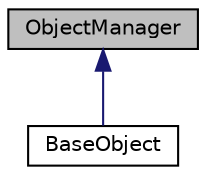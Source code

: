 digraph "ObjectManager"
{
 // LATEX_PDF_SIZE
  edge [fontname="Helvetica",fontsize="10",labelfontname="Helvetica",labelfontsize="10"];
  node [fontname="Helvetica",fontsize="10",shape=record];
  Node0 [label="ObjectManager",height=0.2,width=0.4,color="black", fillcolor="grey75", style="filled", fontcolor="black",tooltip=" "];
  Node0 -> Node1 [dir="back",color="midnightblue",fontsize="10",style="solid",fontname="Helvetica"];
  Node1 [label="BaseObject",height=0.2,width=0.4,color="black", fillcolor="white", style="filled",URL="$class_base_object.html",tooltip=" "];
}
